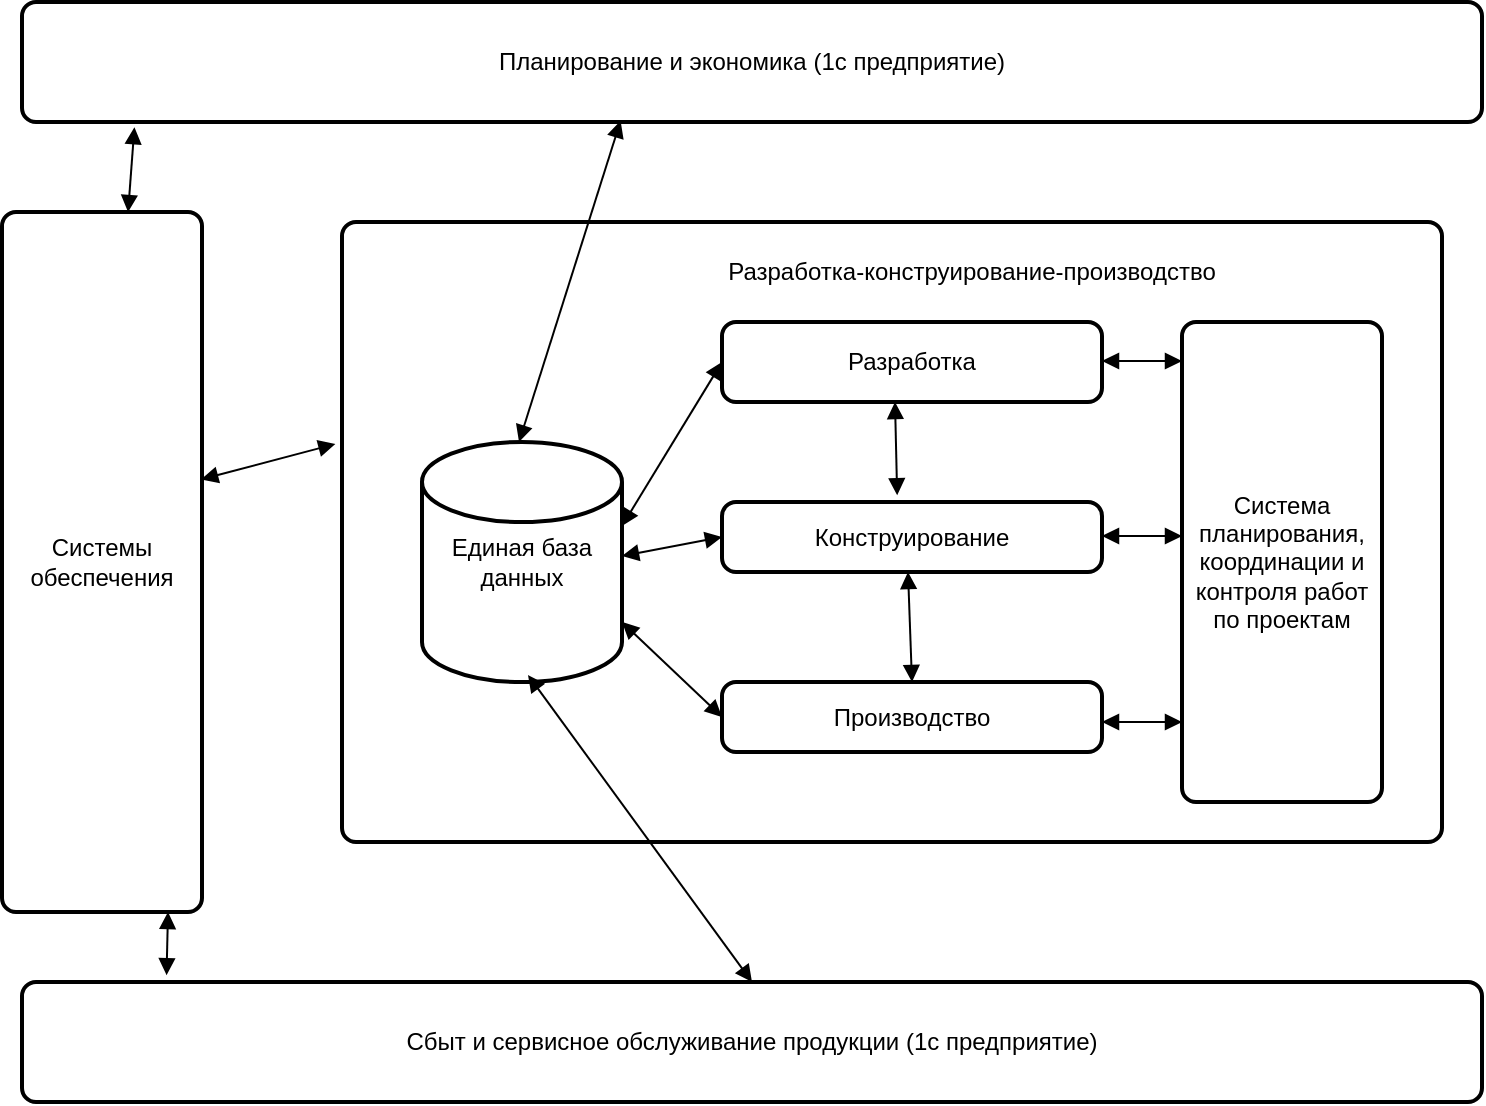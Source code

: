 <mxfile version="21.3.7" type="github">
  <diagram name="Страница 1" id="VrcitafpxaAPomnRYo9F">
    <mxGraphModel dx="1050" dy="1712" grid="1" gridSize="10" guides="1" tooltips="1" connect="1" arrows="1" fold="1" page="1" pageScale="1" pageWidth="827" pageHeight="1169" math="0" shadow="0">
      <root>
        <mxCell id="0" />
        <mxCell id="1" parent="0" />
        <mxCell id="OGxs55p692Yt4NLGhU1h-1" value="Единая база данных" style="strokeWidth=2;html=1;shape=mxgraph.flowchart.database;whiteSpace=wrap;" vertex="1" parent="1">
          <mxGeometry x="290" y="200" width="100" height="120" as="geometry" />
        </mxCell>
        <mxCell id="OGxs55p692Yt4NLGhU1h-2" value="Системы обеспечения" style="rounded=1;whiteSpace=wrap;html=1;absoluteArcSize=1;arcSize=14;strokeWidth=2;" vertex="1" parent="1">
          <mxGeometry x="80" y="85" width="100" height="350" as="geometry" />
        </mxCell>
        <mxCell id="OGxs55p692Yt4NLGhU1h-3" value="" style="rounded=1;whiteSpace=wrap;html=1;absoluteArcSize=1;arcSize=14;strokeWidth=2;fillColor=none;" vertex="1" parent="1">
          <mxGeometry x="250" y="90" width="550" height="310" as="geometry" />
        </mxCell>
        <mxCell id="OGxs55p692Yt4NLGhU1h-4" value="Разработка" style="rounded=1;whiteSpace=wrap;html=1;absoluteArcSize=1;arcSize=14;strokeWidth=2;" vertex="1" parent="1">
          <mxGeometry x="440" y="140" width="190" height="40" as="geometry" />
        </mxCell>
        <mxCell id="OGxs55p692Yt4NLGhU1h-5" value="Конструирование" style="rounded=1;whiteSpace=wrap;html=1;absoluteArcSize=1;arcSize=14;strokeWidth=2;" vertex="1" parent="1">
          <mxGeometry x="440" y="230" width="190" height="35" as="geometry" />
        </mxCell>
        <mxCell id="OGxs55p692Yt4NLGhU1h-6" value="Производство" style="rounded=1;whiteSpace=wrap;html=1;absoluteArcSize=1;arcSize=14;strokeWidth=2;" vertex="1" parent="1">
          <mxGeometry x="440" y="320" width="190" height="35" as="geometry" />
        </mxCell>
        <mxCell id="OGxs55p692Yt4NLGhU1h-7" value="Система планирования, координации и контроля работ по проектам" style="rounded=1;whiteSpace=wrap;html=1;absoluteArcSize=1;arcSize=14;strokeWidth=2;" vertex="1" parent="1">
          <mxGeometry x="670" y="140" width="100" height="240" as="geometry" />
        </mxCell>
        <mxCell id="OGxs55p692Yt4NLGhU1h-8" value="Сбыт и сервисное обслуживание продукции (1с предприятие)" style="rounded=1;whiteSpace=wrap;html=1;absoluteArcSize=1;arcSize=14;strokeWidth=2;" vertex="1" parent="1">
          <mxGeometry x="90" y="470" width="730" height="60" as="geometry" />
        </mxCell>
        <mxCell id="OGxs55p692Yt4NLGhU1h-9" value="Планирование и экономика (1с предприятие)" style="rounded=1;whiteSpace=wrap;html=1;absoluteArcSize=1;arcSize=14;strokeWidth=2;" vertex="1" parent="1">
          <mxGeometry x="90" y="-20" width="730" height="60" as="geometry" />
        </mxCell>
        <mxCell id="OGxs55p692Yt4NLGhU1h-11" value="" style="endArrow=block;startArrow=block;endFill=1;startFill=1;html=1;rounded=0;entryX=0.077;entryY=1.043;entryDx=0;entryDy=0;entryPerimeter=0;" edge="1" parent="1" source="OGxs55p692Yt4NLGhU1h-2" target="OGxs55p692Yt4NLGhU1h-9">
          <mxGeometry width="160" relative="1" as="geometry">
            <mxPoint x="330" y="250" as="sourcePoint" />
            <mxPoint x="490" y="250" as="targetPoint" />
          </mxGeometry>
        </mxCell>
        <mxCell id="OGxs55p692Yt4NLGhU1h-12" value="" style="endArrow=block;startArrow=block;endFill=1;startFill=1;html=1;rounded=0;entryX=0.077;entryY=1.043;entryDx=0;entryDy=0;entryPerimeter=0;exitX=0.099;exitY=-0.057;exitDx=0;exitDy=0;exitPerimeter=0;" edge="1" parent="1" source="OGxs55p692Yt4NLGhU1h-8">
          <mxGeometry width="160" relative="1" as="geometry">
            <mxPoint x="160" y="460" as="sourcePoint" />
            <mxPoint x="163" y="435" as="targetPoint" />
          </mxGeometry>
        </mxCell>
        <mxCell id="OGxs55p692Yt4NLGhU1h-13" value="" style="endArrow=block;startArrow=block;endFill=1;startFill=1;html=1;rounded=0;entryX=0.996;entryY=0.382;entryDx=0;entryDy=0;entryPerimeter=0;exitX=-0.006;exitY=0.358;exitDx=0;exitDy=0;exitPerimeter=0;" edge="1" parent="1" source="OGxs55p692Yt4NLGhU1h-3" target="OGxs55p692Yt4NLGhU1h-2">
          <mxGeometry width="160" relative="1" as="geometry">
            <mxPoint x="210" y="230" as="sourcePoint" />
            <mxPoint x="213" y="188" as="targetPoint" />
          </mxGeometry>
        </mxCell>
        <mxCell id="OGxs55p692Yt4NLGhU1h-14" value="" style="endArrow=block;startArrow=block;endFill=1;startFill=1;html=1;rounded=0;entryX=0.41;entryY=0.99;entryDx=0;entryDy=0;entryPerimeter=0;" edge="1" parent="1" target="OGxs55p692Yt4NLGhU1h-9">
          <mxGeometry width="160" relative="1" as="geometry">
            <mxPoint x="338.5" y="200" as="sourcePoint" />
            <mxPoint x="341.5" y="158" as="targetPoint" />
          </mxGeometry>
        </mxCell>
        <mxCell id="OGxs55p692Yt4NLGhU1h-15" value="" style="endArrow=block;startArrow=block;endFill=1;startFill=1;html=1;rounded=0;entryX=0.077;entryY=1.043;entryDx=0;entryDy=0;entryPerimeter=0;exitX=0.5;exitY=0;exitDx=0;exitDy=0;" edge="1" parent="1" source="OGxs55p692Yt4NLGhU1h-8">
          <mxGeometry width="160" relative="1" as="geometry">
            <mxPoint x="340" y="358.5" as="sourcePoint" />
            <mxPoint x="343" y="316.5" as="targetPoint" />
          </mxGeometry>
        </mxCell>
        <mxCell id="OGxs55p692Yt4NLGhU1h-16" value="" style="endArrow=block;startArrow=block;endFill=1;startFill=1;html=1;rounded=0;entryX=0.077;entryY=1.043;entryDx=0;entryDy=0;entryPerimeter=0;exitX=0.461;exitY=-0.097;exitDx=0;exitDy=0;exitPerimeter=0;" edge="1" parent="1" source="OGxs55p692Yt4NLGhU1h-5">
          <mxGeometry width="160" relative="1" as="geometry">
            <mxPoint x="523.5" y="222" as="sourcePoint" />
            <mxPoint x="526.5" y="180" as="targetPoint" />
          </mxGeometry>
        </mxCell>
        <mxCell id="OGxs55p692Yt4NLGhU1h-17" value="" style="endArrow=block;startArrow=block;endFill=1;startFill=1;html=1;rounded=0;entryX=0.077;entryY=1.043;entryDx=0;entryDy=0;entryPerimeter=0;exitX=0.5;exitY=0;exitDx=0;exitDy=0;" edge="1" parent="1" source="OGxs55p692Yt4NLGhU1h-6">
          <mxGeometry width="160" relative="1" as="geometry">
            <mxPoint x="530" y="310" as="sourcePoint" />
            <mxPoint x="533" y="265" as="targetPoint" />
          </mxGeometry>
        </mxCell>
        <mxCell id="OGxs55p692Yt4NLGhU1h-18" value="" style="endArrow=block;startArrow=block;endFill=1;startFill=1;html=1;rounded=0;entryX=0;entryY=0.5;entryDx=0;entryDy=0;" edge="1" parent="1" target="OGxs55p692Yt4NLGhU1h-4">
          <mxGeometry width="160" relative="1" as="geometry">
            <mxPoint x="390" y="242" as="sourcePoint" />
            <mxPoint x="393" y="200" as="targetPoint" />
          </mxGeometry>
        </mxCell>
        <mxCell id="OGxs55p692Yt4NLGhU1h-19" value="" style="endArrow=block;startArrow=block;endFill=1;startFill=1;html=1;rounded=0;entryX=0;entryY=0.5;entryDx=0;entryDy=0;" edge="1" parent="1" target="OGxs55p692Yt4NLGhU1h-5">
          <mxGeometry width="160" relative="1" as="geometry">
            <mxPoint x="390" y="257" as="sourcePoint" />
            <mxPoint x="426" y="250" as="targetPoint" />
          </mxGeometry>
        </mxCell>
        <mxCell id="OGxs55p692Yt4NLGhU1h-22" value="" style="endArrow=block;startArrow=block;endFill=1;startFill=1;html=1;rounded=0;entryX=0;entryY=0.5;entryDx=0;entryDy=0;" edge="1" parent="1" target="OGxs55p692Yt4NLGhU1h-6">
          <mxGeometry width="160" relative="1" as="geometry">
            <mxPoint x="390" y="290" as="sourcePoint" />
            <mxPoint x="580" y="318" as="targetPoint" />
          </mxGeometry>
        </mxCell>
        <mxCell id="OGxs55p692Yt4NLGhU1h-23" value="" style="endArrow=block;startArrow=block;endFill=1;startFill=1;html=1;rounded=0;" edge="1" parent="1">
          <mxGeometry width="160" relative="1" as="geometry">
            <mxPoint x="630" y="340" as="sourcePoint" />
            <mxPoint x="670" y="340" as="targetPoint" />
          </mxGeometry>
        </mxCell>
        <mxCell id="OGxs55p692Yt4NLGhU1h-24" value="" style="endArrow=block;startArrow=block;endFill=1;startFill=1;html=1;rounded=0;" edge="1" parent="1">
          <mxGeometry width="160" relative="1" as="geometry">
            <mxPoint x="630" y="247" as="sourcePoint" />
            <mxPoint x="670" y="247" as="targetPoint" />
          </mxGeometry>
        </mxCell>
        <mxCell id="OGxs55p692Yt4NLGhU1h-25" value="" style="endArrow=block;startArrow=block;endFill=1;startFill=1;html=1;rounded=0;" edge="1" parent="1">
          <mxGeometry width="160" relative="1" as="geometry">
            <mxPoint x="630" y="159.5" as="sourcePoint" />
            <mxPoint x="670" y="159.5" as="targetPoint" />
          </mxGeometry>
        </mxCell>
        <mxCell id="OGxs55p692Yt4NLGhU1h-26" value="Разработка-конструирование-производство" style="text;html=1;strokeColor=none;fillColor=none;align=center;verticalAlign=middle;whiteSpace=wrap;rounded=0;" vertex="1" parent="1">
          <mxGeometry x="370" y="100" width="390" height="30" as="geometry" />
        </mxCell>
      </root>
    </mxGraphModel>
  </diagram>
</mxfile>
